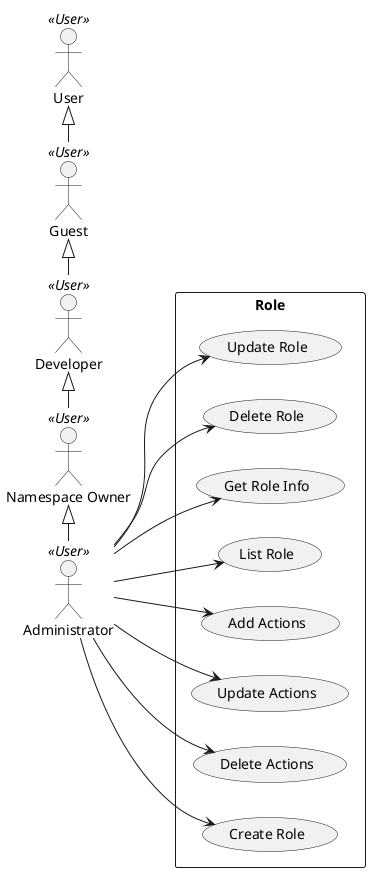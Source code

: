 @startuml

left to right direction

actor "User" <<User>> as User
actor "Administrator" <<User>> as Admin
actor "Developer" <<User>> as Dev
actor "Namespace Owner" <<User>> as NSOwner
actor "Guest" <<User>> as Guest
' actor "Robot" <<Robot>> as Robot

User <|-right- Guest
Guest <|-right- Dev
Dev <|-right- NSOwner
NSOwner <|-right- Admin


' component "Designer" <<Application>> as CQD


rectangle Role {
    (Create Role) as Create
    (Update Role) as Update
    (Delete Role) as Delete
    (Get Role Info) as Get
    (List Role) as List
    (Add Actions) as AddActions
    (Update Actions) as UpdateActions
    (Delete Actions) as DeleteActions

    Admin -down-> Create
    Admin -> Update
    Admin -> Delete
    Admin -> Get
    Admin -> List
    Admin -> AddActions
    Admin -> UpdateActions
    Admin -> DeleteActions
}

' Rectangle {
'     (Create Namespace) <-- Namespace
'     (Update Namespace) <-- Namespace
'     (Delete Namespace) <-- Namespace
'     (Get Namespace) <-- Namespace
'     (List Namespace) <-- Namespace
' }

' ADEV -down-> UC1
' UC1 -left-> CQD
' UC1 -> CQR
' AEXPR -down-> UC2
' UC2 -down-> CQD
' UC3 -up-> CQD
' ADEVOP -up-> UC3
' ADEVOP -> UC4
' UC4 -right-> CMB
' ASUBSCR -down-> UC5
' UC5 -down-> CMB
' ASUBSCR -up-> UC6
' UC6 -up-> CQR
' UC7 -down-> CQR
' AWF -down-> UC7
' UC8 -left-> CQR
' ASUBSCR -up-> UC8

@enduml